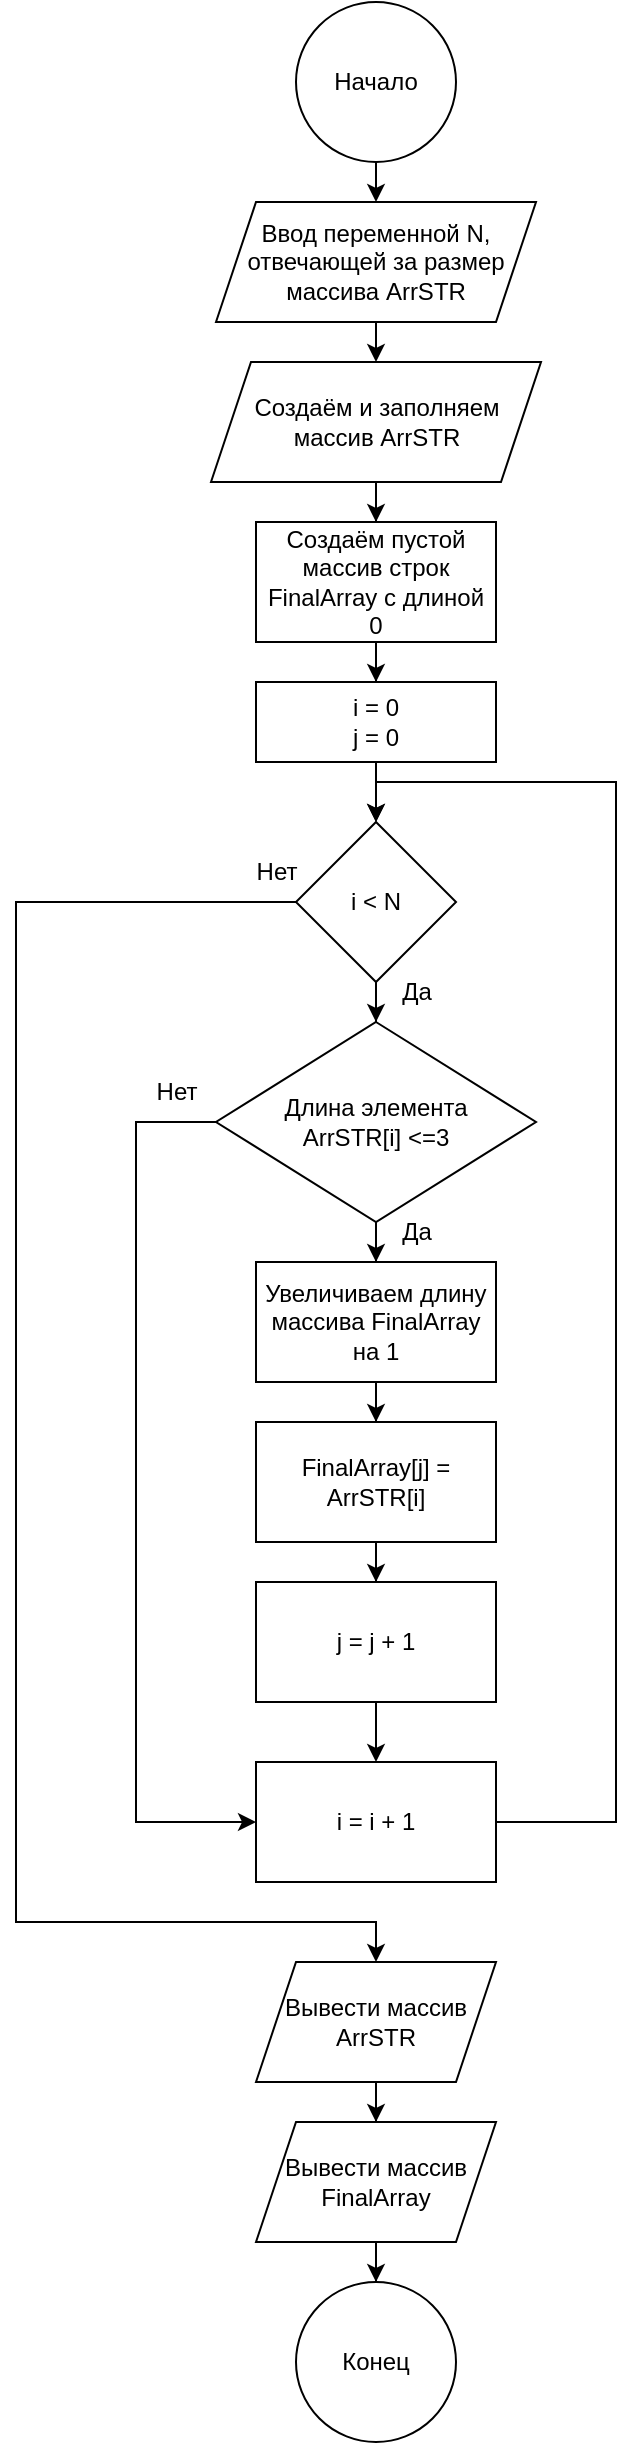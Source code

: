 <mxfile version="21.2.9" type="device">
  <diagram name="Страница 1" id="nLE2YMQjPGOfNL_rTo3L">
    <mxGraphModel dx="1120" dy="484" grid="1" gridSize="10" guides="1" tooltips="1" connect="1" arrows="1" fold="1" page="1" pageScale="1" pageWidth="827" pageHeight="1169" math="0" shadow="0">
      <root>
        <mxCell id="0" />
        <mxCell id="1" parent="0" />
        <mxCell id="-OvzKVSWten-OPp8QL8--5" style="edgeStyle=orthogonalEdgeStyle;rounded=0;orthogonalLoop=1;jettySize=auto;html=1;exitX=0.5;exitY=1;exitDx=0;exitDy=0;entryX=0.5;entryY=0;entryDx=0;entryDy=0;" parent="1" source="jOHh10leO0LsWbspDSQH-1" target="-OvzKVSWten-OPp8QL8--1" edge="1">
          <mxGeometry relative="1" as="geometry" />
        </mxCell>
        <mxCell id="jOHh10leO0LsWbspDSQH-1" value="Начало" style="ellipse;whiteSpace=wrap;html=1;aspect=fixed;" parent="1" vertex="1">
          <mxGeometry x="360" width="80" height="80" as="geometry" />
        </mxCell>
        <mxCell id="jOHh10leO0LsWbspDSQH-5" value="" style="edgeStyle=orthogonalEdgeStyle;rounded=0;orthogonalLoop=1;jettySize=auto;html=1;" parent="1" source="jOHh10leO0LsWbspDSQH-2" target="jOHh10leO0LsWbspDSQH-4" edge="1">
          <mxGeometry relative="1" as="geometry" />
        </mxCell>
        <mxCell id="jOHh10leO0LsWbspDSQH-2" value="Создаём и заполняем массив ArrSTR" style="shape=parallelogram;perimeter=parallelogramPerimeter;whiteSpace=wrap;html=1;fixedSize=1;" parent="1" vertex="1">
          <mxGeometry x="317.5" y="180" width="165" height="60" as="geometry" />
        </mxCell>
        <mxCell id="jOHh10leO0LsWbspDSQH-9" value="" style="edgeStyle=orthogonalEdgeStyle;rounded=0;orthogonalLoop=1;jettySize=auto;html=1;" parent="1" source="jOHh10leO0LsWbspDSQH-4" target="jOHh10leO0LsWbspDSQH-8" edge="1">
          <mxGeometry relative="1" as="geometry" />
        </mxCell>
        <mxCell id="jOHh10leO0LsWbspDSQH-4" value="Создаём пустой массив строк FinalArray с длиной 0" style="whiteSpace=wrap;html=1;" parent="1" vertex="1">
          <mxGeometry x="340" y="260" width="120" height="60" as="geometry" />
        </mxCell>
        <mxCell id="jOHh10leO0LsWbspDSQH-11" value="" style="edgeStyle=orthogonalEdgeStyle;rounded=0;orthogonalLoop=1;jettySize=auto;html=1;" parent="1" source="jOHh10leO0LsWbspDSQH-8" target="jOHh10leO0LsWbspDSQH-10" edge="1">
          <mxGeometry relative="1" as="geometry" />
        </mxCell>
        <mxCell id="jOHh10leO0LsWbspDSQH-8" value="i = 0&lt;br&gt;j = 0" style="whiteSpace=wrap;html=1;" parent="1" vertex="1">
          <mxGeometry x="340" y="340" width="120" height="40" as="geometry" />
        </mxCell>
        <mxCell id="jOHh10leO0LsWbspDSQH-24" value="" style="edgeStyle=orthogonalEdgeStyle;rounded=0;orthogonalLoop=1;jettySize=auto;html=1;entryX=0.5;entryY=0;entryDx=0;entryDy=0;" parent="1" source="jOHh10leO0LsWbspDSQH-10" target="jOHh10leO0LsWbspDSQH-14" edge="1">
          <mxGeometry relative="1" as="geometry">
            <mxPoint x="420" y="590" as="targetPoint" />
          </mxGeometry>
        </mxCell>
        <mxCell id="jOHh10leO0LsWbspDSQH-32" style="edgeStyle=orthogonalEdgeStyle;rounded=0;orthogonalLoop=1;jettySize=auto;html=1;exitX=0;exitY=0.5;exitDx=0;exitDy=0;" parent="1" source="jOHh10leO0LsWbspDSQH-10" target="jOHh10leO0LsWbspDSQH-35" edge="1">
          <mxGeometry relative="1" as="geometry">
            <mxPoint x="390" y="980" as="targetPoint" />
            <Array as="points">
              <mxPoint x="220" y="450" />
              <mxPoint x="220" y="960" />
              <mxPoint x="400" y="960" />
            </Array>
          </mxGeometry>
        </mxCell>
        <mxCell id="jOHh10leO0LsWbspDSQH-10" value="i &amp;lt; N" style="rhombus;whiteSpace=wrap;html=1;" parent="1" vertex="1">
          <mxGeometry x="360" y="410" width="80" height="80" as="geometry" />
        </mxCell>
        <mxCell id="jOHh10leO0LsWbspDSQH-16" value="" style="edgeStyle=orthogonalEdgeStyle;rounded=0;orthogonalLoop=1;jettySize=auto;html=1;" parent="1" source="jOHh10leO0LsWbspDSQH-14" target="jOHh10leO0LsWbspDSQH-15" edge="1">
          <mxGeometry relative="1" as="geometry" />
        </mxCell>
        <mxCell id="jOHh10leO0LsWbspDSQH-30" style="edgeStyle=orthogonalEdgeStyle;rounded=0;orthogonalLoop=1;jettySize=auto;html=1;entryX=0;entryY=0.5;entryDx=0;entryDy=0;" parent="1" source="jOHh10leO0LsWbspDSQH-14" target="jOHh10leO0LsWbspDSQH-28" edge="1">
          <mxGeometry relative="1" as="geometry">
            <Array as="points">
              <mxPoint x="280" y="560" />
              <mxPoint x="280" y="910" />
            </Array>
          </mxGeometry>
        </mxCell>
        <mxCell id="jOHh10leO0LsWbspDSQH-14" value="Длина элемента&lt;br&gt;ArrSTR[i] &amp;lt;=3" style="rhombus;whiteSpace=wrap;html=1;" parent="1" vertex="1">
          <mxGeometry x="320" y="510" width="160" height="100" as="geometry" />
        </mxCell>
        <mxCell id="jOHh10leO0LsWbspDSQH-18" value="" style="edgeStyle=orthogonalEdgeStyle;rounded=0;orthogonalLoop=1;jettySize=auto;html=1;" parent="1" source="jOHh10leO0LsWbspDSQH-15" target="jOHh10leO0LsWbspDSQH-17" edge="1">
          <mxGeometry relative="1" as="geometry" />
        </mxCell>
        <mxCell id="jOHh10leO0LsWbspDSQH-15" value="Увеличиваем длину массива FinalArray на 1" style="whiteSpace=wrap;html=1;" parent="1" vertex="1">
          <mxGeometry x="340" y="630" width="120" height="60" as="geometry" />
        </mxCell>
        <mxCell id="jOHh10leO0LsWbspDSQH-20" value="" style="edgeStyle=orthogonalEdgeStyle;rounded=0;orthogonalLoop=1;jettySize=auto;html=1;" parent="1" source="jOHh10leO0LsWbspDSQH-17" target="jOHh10leO0LsWbspDSQH-19" edge="1">
          <mxGeometry relative="1" as="geometry" />
        </mxCell>
        <mxCell id="jOHh10leO0LsWbspDSQH-17" value="FinalArray[j] = ArrSTR[i]" style="whiteSpace=wrap;html=1;" parent="1" vertex="1">
          <mxGeometry x="340" y="710" width="120" height="60" as="geometry" />
        </mxCell>
        <mxCell id="jOHh10leO0LsWbspDSQH-21" style="edgeStyle=orthogonalEdgeStyle;rounded=0;orthogonalLoop=1;jettySize=auto;html=1;entryX=0.5;entryY=0;entryDx=0;entryDy=0;exitX=1;exitY=0.5;exitDx=0;exitDy=0;" parent="1" source="jOHh10leO0LsWbspDSQH-28" target="jOHh10leO0LsWbspDSQH-10" edge="1">
          <mxGeometry relative="1" as="geometry">
            <mxPoint x="400" y="400" as="targetPoint" />
            <Array as="points">
              <mxPoint x="520" y="910" />
              <mxPoint x="520" y="390" />
              <mxPoint x="400" y="390" />
            </Array>
          </mxGeometry>
        </mxCell>
        <mxCell id="jOHh10leO0LsWbspDSQH-29" value="" style="edgeStyle=orthogonalEdgeStyle;rounded=0;orthogonalLoop=1;jettySize=auto;html=1;" parent="1" source="jOHh10leO0LsWbspDSQH-19" target="jOHh10leO0LsWbspDSQH-28" edge="1">
          <mxGeometry relative="1" as="geometry" />
        </mxCell>
        <mxCell id="jOHh10leO0LsWbspDSQH-19" value="j = j + 1&lt;br&gt;" style="whiteSpace=wrap;html=1;" parent="1" vertex="1">
          <mxGeometry x="340" y="790" width="120" height="60" as="geometry" />
        </mxCell>
        <mxCell id="jOHh10leO0LsWbspDSQH-22" value="Да" style="text;html=1;align=center;verticalAlign=middle;resizable=0;points=[];autosize=1;strokeColor=none;fillColor=none;" parent="1" vertex="1">
          <mxGeometry x="400" y="600" width="40" height="30" as="geometry" />
        </mxCell>
        <mxCell id="jOHh10leO0LsWbspDSQH-23" value="Да" style="text;html=1;align=center;verticalAlign=middle;resizable=0;points=[];autosize=1;strokeColor=none;fillColor=none;" parent="1" vertex="1">
          <mxGeometry x="400" y="480" width="40" height="30" as="geometry" />
        </mxCell>
        <mxCell id="jOHh10leO0LsWbspDSQH-28" value="i = i + 1" style="whiteSpace=wrap;html=1;" parent="1" vertex="1">
          <mxGeometry x="340" y="880" width="120" height="60" as="geometry" />
        </mxCell>
        <mxCell id="jOHh10leO0LsWbspDSQH-31" value="Нет" style="text;html=1;align=center;verticalAlign=middle;resizable=0;points=[];autosize=1;strokeColor=none;fillColor=none;" parent="1" vertex="1">
          <mxGeometry x="280" y="530" width="40" height="30" as="geometry" />
        </mxCell>
        <mxCell id="jOHh10leO0LsWbspDSQH-33" value="Нет" style="text;html=1;align=center;verticalAlign=middle;resizable=0;points=[];autosize=1;strokeColor=none;fillColor=none;" parent="1" vertex="1">
          <mxGeometry x="330" y="420" width="40" height="30" as="geometry" />
        </mxCell>
        <mxCell id="jOHh10leO0LsWbspDSQH-37" value="" style="edgeStyle=orthogonalEdgeStyle;rounded=0;orthogonalLoop=1;jettySize=auto;html=1;" parent="1" source="jOHh10leO0LsWbspDSQH-35" target="jOHh10leO0LsWbspDSQH-36" edge="1">
          <mxGeometry relative="1" as="geometry" />
        </mxCell>
        <mxCell id="jOHh10leO0LsWbspDSQH-35" value="Вывести массив ArrSTR" style="shape=parallelogram;perimeter=parallelogramPerimeter;whiteSpace=wrap;html=1;fixedSize=1;" parent="1" vertex="1">
          <mxGeometry x="340" y="980" width="120" height="60" as="geometry" />
        </mxCell>
        <mxCell id="jOHh10leO0LsWbspDSQH-39" value="" style="edgeStyle=orthogonalEdgeStyle;rounded=0;orthogonalLoop=1;jettySize=auto;html=1;" parent="1" source="jOHh10leO0LsWbspDSQH-36" target="jOHh10leO0LsWbspDSQH-38" edge="1">
          <mxGeometry relative="1" as="geometry" />
        </mxCell>
        <mxCell id="jOHh10leO0LsWbspDSQH-36" value="Вывести массив FinalArray" style="shape=parallelogram;perimeter=parallelogramPerimeter;whiteSpace=wrap;html=1;fixedSize=1;" parent="1" vertex="1">
          <mxGeometry x="340" y="1060" width="120" height="60" as="geometry" />
        </mxCell>
        <mxCell id="jOHh10leO0LsWbspDSQH-38" value="Конец" style="ellipse;whiteSpace=wrap;html=1;" parent="1" vertex="1">
          <mxGeometry x="360" y="1140" width="80" height="80" as="geometry" />
        </mxCell>
        <mxCell id="-OvzKVSWten-OPp8QL8--3" style="edgeStyle=orthogonalEdgeStyle;rounded=0;orthogonalLoop=1;jettySize=auto;html=1;exitX=0.5;exitY=1;exitDx=0;exitDy=0;entryX=0.5;entryY=0;entryDx=0;entryDy=0;" parent="1" source="-OvzKVSWten-OPp8QL8--1" target="jOHh10leO0LsWbspDSQH-2" edge="1">
          <mxGeometry relative="1" as="geometry" />
        </mxCell>
        <mxCell id="-OvzKVSWten-OPp8QL8--1" value="Ввод переменной N, отвечающей за размер массива ArrSTR" style="shape=parallelogram;perimeter=parallelogramPerimeter;whiteSpace=wrap;html=1;fixedSize=1;" parent="1" vertex="1">
          <mxGeometry x="320" y="100" width="160" height="60" as="geometry" />
        </mxCell>
      </root>
    </mxGraphModel>
  </diagram>
</mxfile>
